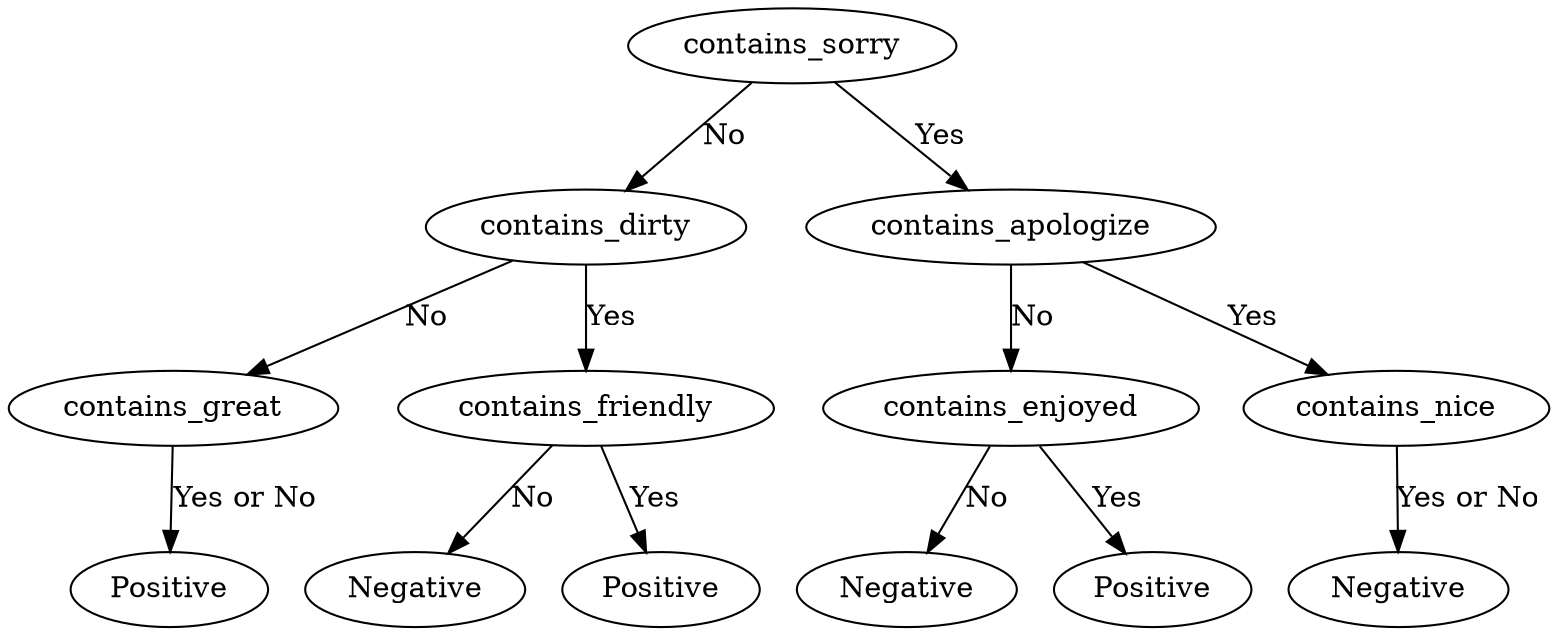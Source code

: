 digraph Tree {
	contains_sorry [label=contains_sorry]
	contains_dirtycontains_sorry [label=contains_dirty]
	contains_apologizecontains_sorry [label=contains_apologize]
	contains_sorry -> contains_apologizecontains_sorry [label=Yes]
	contains_sorry -> contains_dirtycontains_sorry [label=No]
	contains_dirtycontains_sorry [label=contains_dirty]
	contains_greatcontains_dirtycontains_sorry [label=contains_great]
	contains_friendlycontains_dirtycontains_sorry [label=contains_friendly]
	contains_dirtycontains_sorry -> contains_friendlycontains_dirtycontains_sorry [label=Yes]
	contains_dirtycontains_sorry -> contains_greatcontains_dirtycontains_sorry [label=No]
	Positivecontains_greatcontains_dirtycontains_sorry [label=Positive]
	contains_greatcontains_dirtycontains_sorry -> Positivecontains_greatcontains_dirtycontains_sorry [label="Yes or No"]
	contains_friendlycontains_dirtycontains_sorry [label=contains_friendly]
	Negativecontains_friendlycontains_dirtycontains_sorry [label=Negative]
	Positivecontains_friendlycontains_dirtycontains_sorry [label=Positive]
	contains_friendlycontains_dirtycontains_sorry -> Positivecontains_friendlycontains_dirtycontains_sorry [label=Yes]
	contains_friendlycontains_dirtycontains_sorry -> Negativecontains_friendlycontains_dirtycontains_sorry [label=No]
	contains_apologizecontains_sorry [label=contains_apologize]
	contains_enjoyedcontains_apologizecontains_sorry [label=contains_enjoyed]
	contains_nicecontains_apologizecontains_sorry [label=contains_nice]
	contains_apologizecontains_sorry -> contains_nicecontains_apologizecontains_sorry [label=Yes]
	contains_apologizecontains_sorry -> contains_enjoyedcontains_apologizecontains_sorry [label=No]
	contains_enjoyedcontains_apologizecontains_sorry [label=contains_enjoyed]
	Negativecontains_enjoyedcontains_apologizecontains_sorry [label=Negative]
	Positivecontains_enjoyedcontains_apologizecontains_sorry [label=Positive]
	contains_enjoyedcontains_apologizecontains_sorry -> Positivecontains_enjoyedcontains_apologizecontains_sorry [label=Yes]
	contains_enjoyedcontains_apologizecontains_sorry -> Negativecontains_enjoyedcontains_apologizecontains_sorry [label=No]
	Negativecontains_nicecontains_apologizecontains_sorry [label=Negative]
	contains_nicecontains_apologizecontains_sorry -> Negativecontains_nicecontains_apologizecontains_sorry [label="Yes or No"]
}

